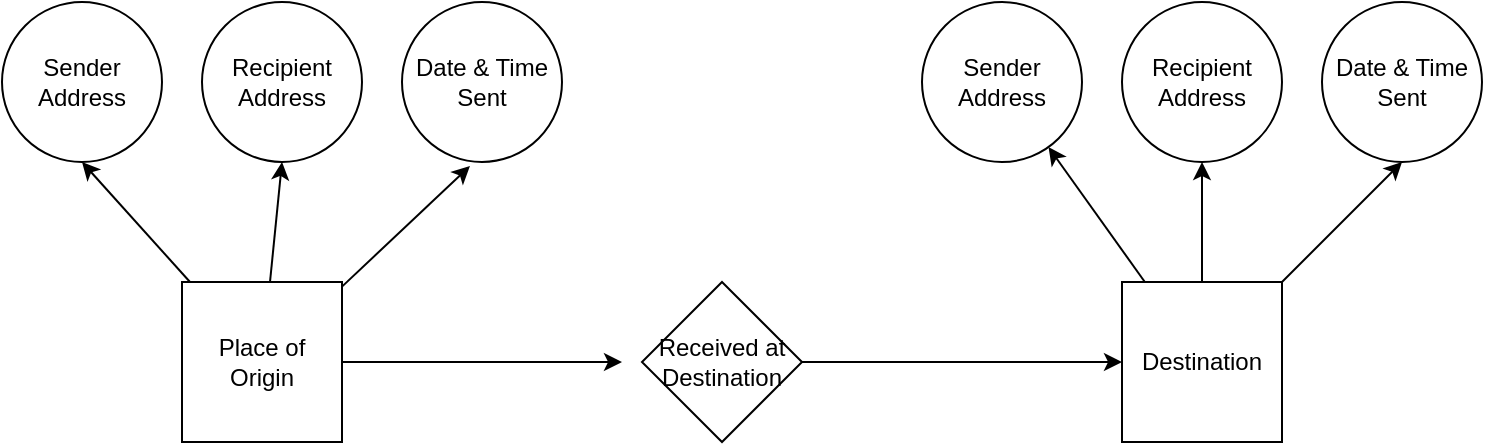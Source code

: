 <mxfile version="13.6.5">
    <diagram id="fkS_YksZfJceLvoqqgAe" name="Page-1">
        <mxGraphModel dx="564" dy="571" grid="1" gridSize="10" guides="1" tooltips="1" connect="1" arrows="1" fold="1" page="1" pageScale="1" pageWidth="827" pageHeight="1169" math="0" shadow="0">
            <root>
                <mxCell id="0"/>
                <mxCell id="1" parent="0"/>
                <mxCell id="16" style="edgeStyle=none;rounded=0;orthogonalLoop=1;jettySize=auto;html=1;" edge="1" parent="1" source="2">
                    <mxGeometry relative="1" as="geometry">
                        <mxPoint x="350" y="240" as="targetPoint"/>
                    </mxGeometry>
                </mxCell>
                <mxCell id="17" style="edgeStyle=none;rounded=0;orthogonalLoop=1;jettySize=auto;html=1;entryX=0.5;entryY=1;entryDx=0;entryDy=0;" edge="1" parent="1" source="2" target="4">
                    <mxGeometry relative="1" as="geometry"/>
                </mxCell>
                <mxCell id="18" style="edgeStyle=none;rounded=0;orthogonalLoop=1;jettySize=auto;html=1;entryX=0.5;entryY=1;entryDx=0;entryDy=0;" edge="1" parent="1" source="2" target="5">
                    <mxGeometry relative="1" as="geometry"/>
                </mxCell>
                <mxCell id="19" style="edgeStyle=none;rounded=0;orthogonalLoop=1;jettySize=auto;html=1;entryX=0.425;entryY=1.025;entryDx=0;entryDy=0;entryPerimeter=0;" edge="1" parent="1" source="2" target="6">
                    <mxGeometry relative="1" as="geometry"/>
                </mxCell>
                <mxCell id="2" value="Place of Origin" style="whiteSpace=wrap;html=1;aspect=fixed;" vertex="1" parent="1">
                    <mxGeometry x="130" y="200" width="80" height="80" as="geometry"/>
                </mxCell>
                <mxCell id="15" style="edgeStyle=none;rounded=0;orthogonalLoop=1;jettySize=auto;html=1;entryX=0;entryY=0.5;entryDx=0;entryDy=0;" edge="1" parent="1" source="3" target="7">
                    <mxGeometry relative="1" as="geometry"/>
                </mxCell>
                <mxCell id="3" value="Received at&lt;br&gt;Destination" style="rhombus;whiteSpace=wrap;html=1;" vertex="1" parent="1">
                    <mxGeometry x="360" y="200" width="80" height="80" as="geometry"/>
                </mxCell>
                <mxCell id="4" value="Sender&lt;br&gt;Address" style="ellipse;whiteSpace=wrap;html=1;aspect=fixed;" vertex="1" parent="1">
                    <mxGeometry x="40" y="60" width="80" height="80" as="geometry"/>
                </mxCell>
                <mxCell id="5" value="Recipient&lt;br&gt;Address" style="ellipse;whiteSpace=wrap;html=1;aspect=fixed;" vertex="1" parent="1">
                    <mxGeometry x="140" y="60" width="80" height="80" as="geometry"/>
                </mxCell>
                <mxCell id="6" value="Date &amp;amp; Time&lt;br&gt;Sent" style="ellipse;whiteSpace=wrap;html=1;aspect=fixed;" vertex="1" parent="1">
                    <mxGeometry x="240" y="60" width="80" height="80" as="geometry"/>
                </mxCell>
                <mxCell id="11" style="rounded=0;orthogonalLoop=1;jettySize=auto;html=1;" edge="1" parent="1" source="7" target="8">
                    <mxGeometry relative="1" as="geometry"/>
                </mxCell>
                <mxCell id="13" style="edgeStyle=none;rounded=0;orthogonalLoop=1;jettySize=auto;html=1;entryX=0.5;entryY=1;entryDx=0;entryDy=0;" edge="1" parent="1" source="7" target="10">
                    <mxGeometry relative="1" as="geometry"/>
                </mxCell>
                <mxCell id="14" style="edgeStyle=none;rounded=0;orthogonalLoop=1;jettySize=auto;html=1;entryX=0.5;entryY=1;entryDx=0;entryDy=0;" edge="1" parent="1" source="7" target="9">
                    <mxGeometry relative="1" as="geometry"/>
                </mxCell>
                <mxCell id="7" value="Destination" style="whiteSpace=wrap;html=1;aspect=fixed;" vertex="1" parent="1">
                    <mxGeometry x="600" y="200" width="80" height="80" as="geometry"/>
                </mxCell>
                <mxCell id="8" value="Sender&lt;br&gt;Address" style="ellipse;whiteSpace=wrap;html=1;aspect=fixed;" vertex="1" parent="1">
                    <mxGeometry x="500" y="60" width="80" height="80" as="geometry"/>
                </mxCell>
                <mxCell id="9" value="Recipient&lt;br&gt;Address" style="ellipse;whiteSpace=wrap;html=1;aspect=fixed;" vertex="1" parent="1">
                    <mxGeometry x="600" y="60" width="80" height="80" as="geometry"/>
                </mxCell>
                <mxCell id="10" value="Date &amp;amp; Time&lt;br&gt;Sent" style="ellipse;whiteSpace=wrap;html=1;aspect=fixed;" vertex="1" parent="1">
                    <mxGeometry x="700" y="60" width="80" height="80" as="geometry"/>
                </mxCell>
            </root>
        </mxGraphModel>
    </diagram>
</mxfile>
